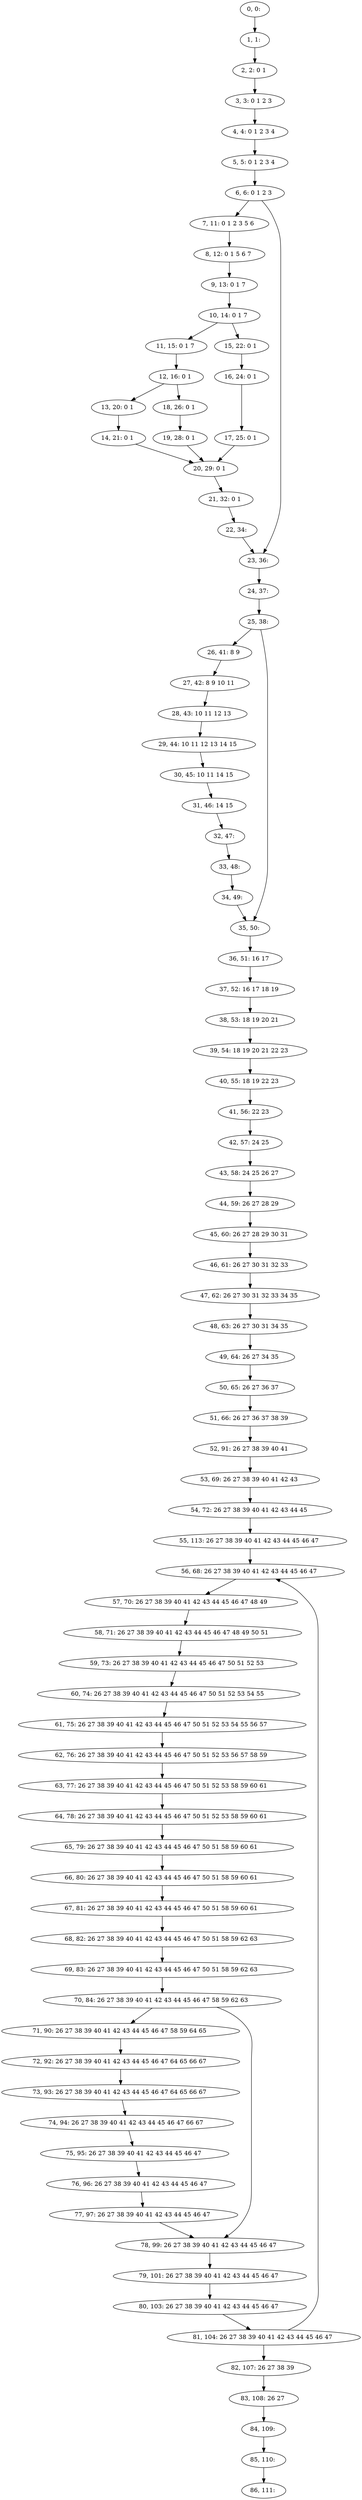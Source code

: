 digraph G {
0[label="0, 0: "];
1[label="1, 1: "];
2[label="2, 2: 0 1 "];
3[label="3, 3: 0 1 2 3 "];
4[label="4, 4: 0 1 2 3 4 "];
5[label="5, 5: 0 1 2 3 4 "];
6[label="6, 6: 0 1 2 3 "];
7[label="7, 11: 0 1 2 3 5 6 "];
8[label="8, 12: 0 1 5 6 7 "];
9[label="9, 13: 0 1 7 "];
10[label="10, 14: 0 1 7 "];
11[label="11, 15: 0 1 7 "];
12[label="12, 16: 0 1 "];
13[label="13, 20: 0 1 "];
14[label="14, 21: 0 1 "];
15[label="15, 22: 0 1 "];
16[label="16, 24: 0 1 "];
17[label="17, 25: 0 1 "];
18[label="18, 26: 0 1 "];
19[label="19, 28: 0 1 "];
20[label="20, 29: 0 1 "];
21[label="21, 32: 0 1 "];
22[label="22, 34: "];
23[label="23, 36: "];
24[label="24, 37: "];
25[label="25, 38: "];
26[label="26, 41: 8 9 "];
27[label="27, 42: 8 9 10 11 "];
28[label="28, 43: 10 11 12 13 "];
29[label="29, 44: 10 11 12 13 14 15 "];
30[label="30, 45: 10 11 14 15 "];
31[label="31, 46: 14 15 "];
32[label="32, 47: "];
33[label="33, 48: "];
34[label="34, 49: "];
35[label="35, 50: "];
36[label="36, 51: 16 17 "];
37[label="37, 52: 16 17 18 19 "];
38[label="38, 53: 18 19 20 21 "];
39[label="39, 54: 18 19 20 21 22 23 "];
40[label="40, 55: 18 19 22 23 "];
41[label="41, 56: 22 23 "];
42[label="42, 57: 24 25 "];
43[label="43, 58: 24 25 26 27 "];
44[label="44, 59: 26 27 28 29 "];
45[label="45, 60: 26 27 28 29 30 31 "];
46[label="46, 61: 26 27 30 31 32 33 "];
47[label="47, 62: 26 27 30 31 32 33 34 35 "];
48[label="48, 63: 26 27 30 31 34 35 "];
49[label="49, 64: 26 27 34 35 "];
50[label="50, 65: 26 27 36 37 "];
51[label="51, 66: 26 27 36 37 38 39 "];
52[label="52, 91: 26 27 38 39 40 41 "];
53[label="53, 69: 26 27 38 39 40 41 42 43 "];
54[label="54, 72: 26 27 38 39 40 41 42 43 44 45 "];
55[label="55, 113: 26 27 38 39 40 41 42 43 44 45 46 47 "];
56[label="56, 68: 26 27 38 39 40 41 42 43 44 45 46 47 "];
57[label="57, 70: 26 27 38 39 40 41 42 43 44 45 46 47 48 49 "];
58[label="58, 71: 26 27 38 39 40 41 42 43 44 45 46 47 48 49 50 51 "];
59[label="59, 73: 26 27 38 39 40 41 42 43 44 45 46 47 50 51 52 53 "];
60[label="60, 74: 26 27 38 39 40 41 42 43 44 45 46 47 50 51 52 53 54 55 "];
61[label="61, 75: 26 27 38 39 40 41 42 43 44 45 46 47 50 51 52 53 54 55 56 57 "];
62[label="62, 76: 26 27 38 39 40 41 42 43 44 45 46 47 50 51 52 53 56 57 58 59 "];
63[label="63, 77: 26 27 38 39 40 41 42 43 44 45 46 47 50 51 52 53 58 59 60 61 "];
64[label="64, 78: 26 27 38 39 40 41 42 43 44 45 46 47 50 51 52 53 58 59 60 61 "];
65[label="65, 79: 26 27 38 39 40 41 42 43 44 45 46 47 50 51 58 59 60 61 "];
66[label="66, 80: 26 27 38 39 40 41 42 43 44 45 46 47 50 51 58 59 60 61 "];
67[label="67, 81: 26 27 38 39 40 41 42 43 44 45 46 47 50 51 58 59 60 61 "];
68[label="68, 82: 26 27 38 39 40 41 42 43 44 45 46 47 50 51 58 59 62 63 "];
69[label="69, 83: 26 27 38 39 40 41 42 43 44 45 46 47 50 51 58 59 62 63 "];
70[label="70, 84: 26 27 38 39 40 41 42 43 44 45 46 47 58 59 62 63 "];
71[label="71, 90: 26 27 38 39 40 41 42 43 44 45 46 47 58 59 64 65 "];
72[label="72, 92: 26 27 38 39 40 41 42 43 44 45 46 47 64 65 66 67 "];
73[label="73, 93: 26 27 38 39 40 41 42 43 44 45 46 47 64 65 66 67 "];
74[label="74, 94: 26 27 38 39 40 41 42 43 44 45 46 47 66 67 "];
75[label="75, 95: 26 27 38 39 40 41 42 43 44 45 46 47 "];
76[label="76, 96: 26 27 38 39 40 41 42 43 44 45 46 47 "];
77[label="77, 97: 26 27 38 39 40 41 42 43 44 45 46 47 "];
78[label="78, 99: 26 27 38 39 40 41 42 43 44 45 46 47 "];
79[label="79, 101: 26 27 38 39 40 41 42 43 44 45 46 47 "];
80[label="80, 103: 26 27 38 39 40 41 42 43 44 45 46 47 "];
81[label="81, 104: 26 27 38 39 40 41 42 43 44 45 46 47 "];
82[label="82, 107: 26 27 38 39 "];
83[label="83, 108: 26 27 "];
84[label="84, 109: "];
85[label="85, 110: "];
86[label="86, 111: "];
0->1 ;
1->2 ;
2->3 ;
3->4 ;
4->5 ;
5->6 ;
6->7 ;
6->23 ;
7->8 ;
8->9 ;
9->10 ;
10->11 ;
10->15 ;
11->12 ;
12->13 ;
12->18 ;
13->14 ;
14->20 ;
15->16 ;
16->17 ;
17->20 ;
18->19 ;
19->20 ;
20->21 ;
21->22 ;
22->23 ;
23->24 ;
24->25 ;
25->26 ;
25->35 ;
26->27 ;
27->28 ;
28->29 ;
29->30 ;
30->31 ;
31->32 ;
32->33 ;
33->34 ;
34->35 ;
35->36 ;
36->37 ;
37->38 ;
38->39 ;
39->40 ;
40->41 ;
41->42 ;
42->43 ;
43->44 ;
44->45 ;
45->46 ;
46->47 ;
47->48 ;
48->49 ;
49->50 ;
50->51 ;
51->52 ;
52->53 ;
53->54 ;
54->55 ;
55->56 ;
56->57 ;
57->58 ;
58->59 ;
59->60 ;
60->61 ;
61->62 ;
62->63 ;
63->64 ;
64->65 ;
65->66 ;
66->67 ;
67->68 ;
68->69 ;
69->70 ;
70->71 ;
70->78 ;
71->72 ;
72->73 ;
73->74 ;
74->75 ;
75->76 ;
76->77 ;
77->78 ;
78->79 ;
79->80 ;
80->81 ;
81->82 ;
81->56 ;
82->83 ;
83->84 ;
84->85 ;
85->86 ;
}

